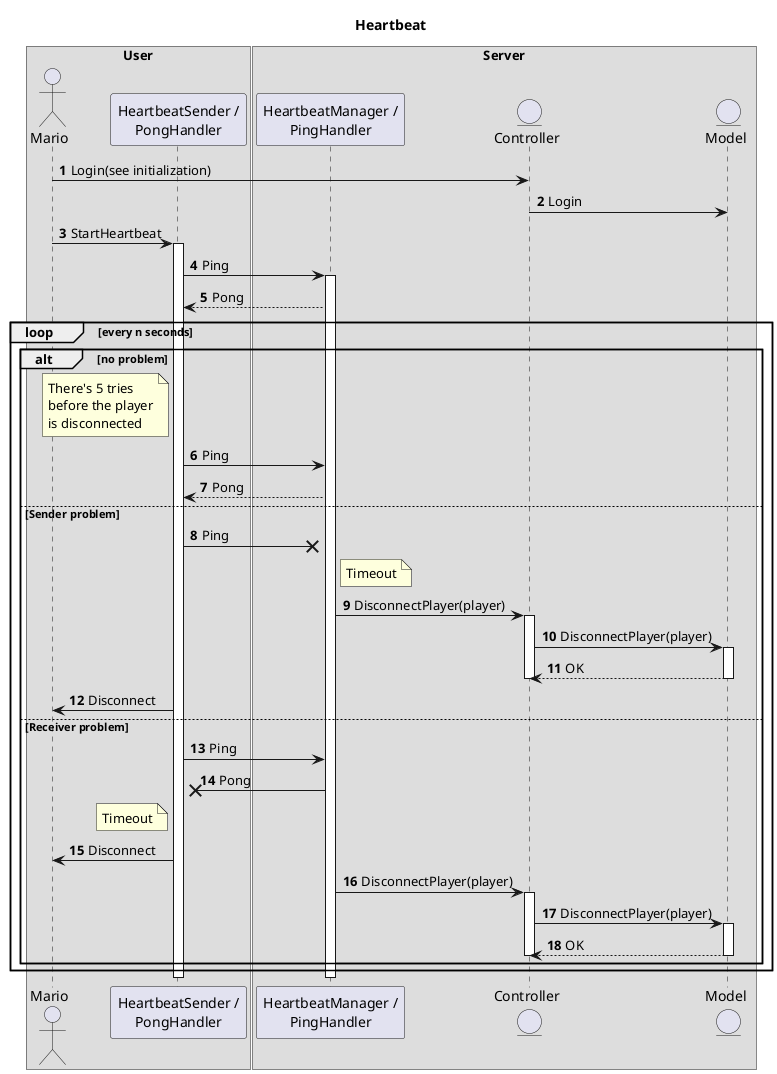 @startuml heartbeat
'https://plantuml.com/sequence-diagram

autonumber

title Heartbeat

box User
actor Mario
participant "HeartbeatSender /\nPongHandler" as Sender
end box

box Server
participant "HeartbeatManager /\nPingHandler" as Receiver
entity Controller
entity Model
end box

Mario -> Controller: Login(see initialization)
Controller -> Model: Login
Mario -> Sender: StartHeartbeat

activate Sender

Sender -> Receiver: Ping
activate Receiver

Receiver --> Sender: Pong
loop every n seconds

    alt no problem
        note left of Sender
            There's 5 tries
            before the player
            is disconnected
        end note
        Sender -> Receiver: Ping
        Receiver --> Sender: Pong
    else Sender problem
        Sender ->X Receiver: Ping
        note right of Receiver
            Timeout
        end note
        Receiver -> Controller: DisconnectPlayer(player)
        activate Controller

        Controller -> Model: DisconnectPlayer(player)
        activate Model

        Model --> Controller: OK
        deactivate Model
        deactivate Controller

        Sender -> Mario: Disconnect
    else Receiver problem
        Sender -> Receiver: Ping
        Receiver ->X Sender: Pong
        note left of Sender
            Timeout
        end note
        Sender -> Mario: Disconnect
        Receiver -> Controller: DisconnectPlayer(player)
        activate Controller

        Controller -> Model: DisconnectPlayer(player)
        activate Model

        Model --> Controller: OK
        deactivate Model
        deactivate Controller
    end
end
deactivate Sender
deactivate Receiver

@enduml